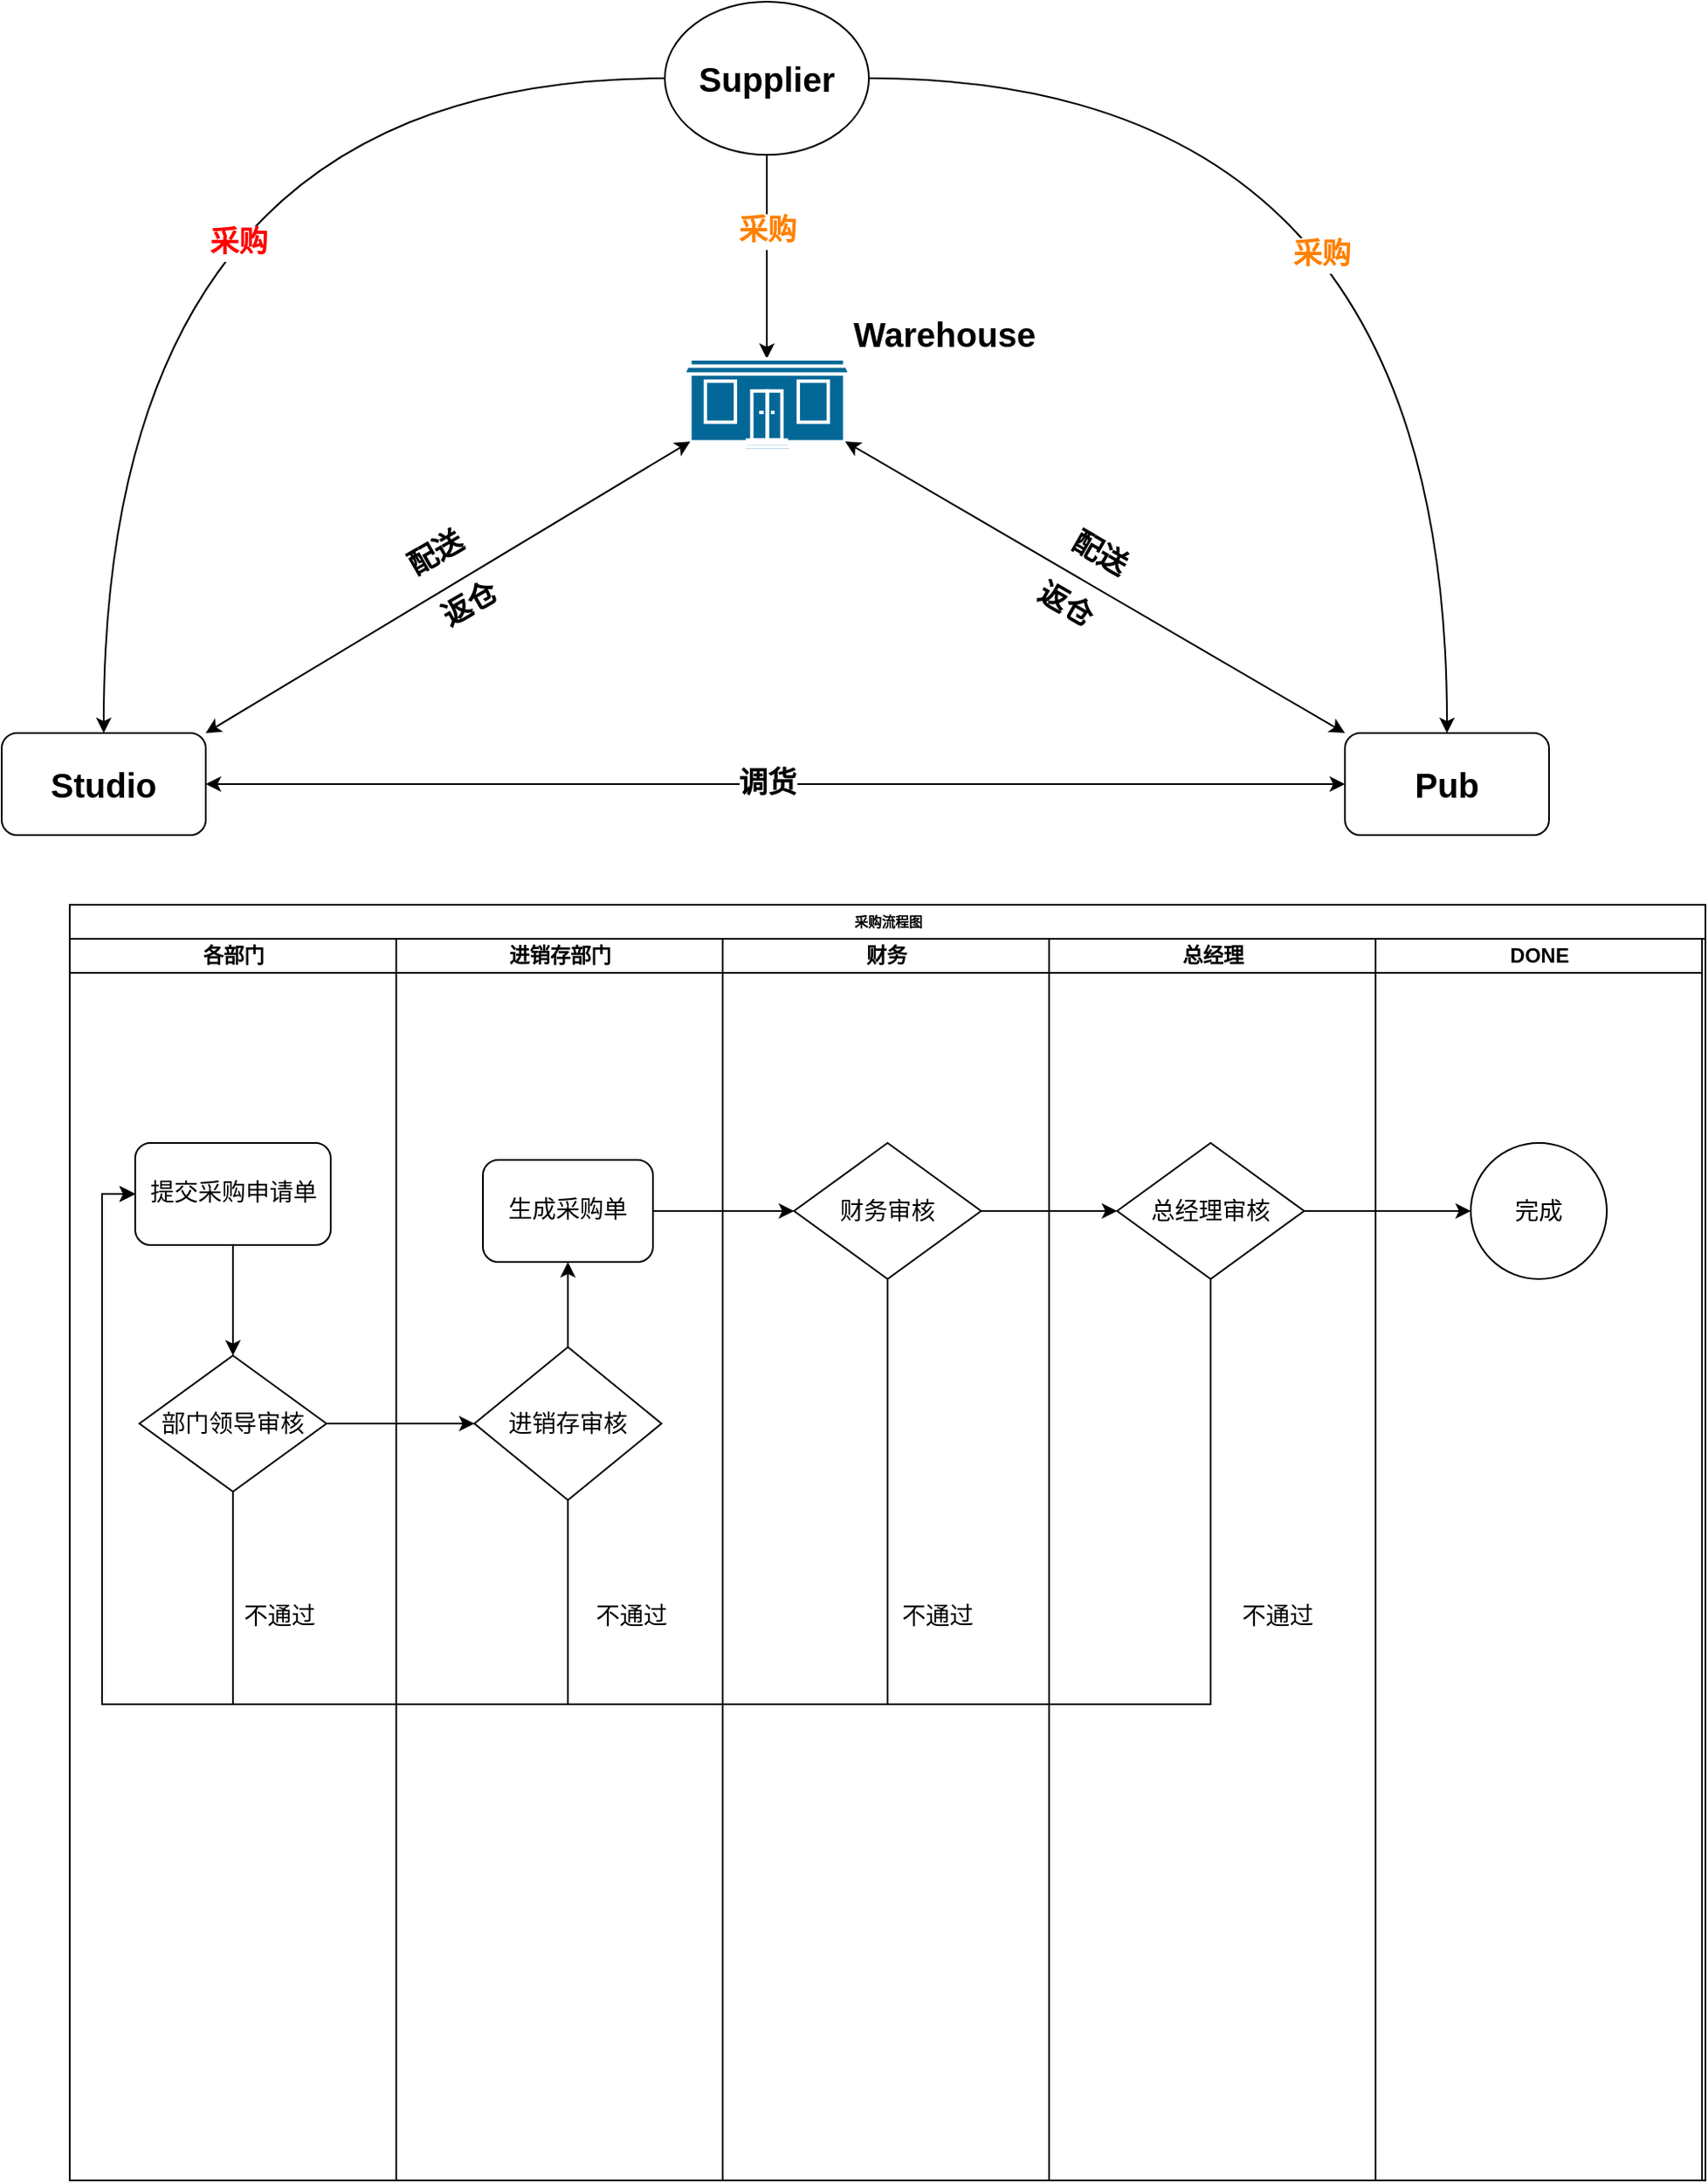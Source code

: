 <mxfile version="12.9.12" type="github">
  <diagram id="5PWfzPO6Jx__woqUqDD8" name="第 1 页">
    <mxGraphModel dx="1038" dy="548" grid="0" gridSize="10" guides="1" tooltips="1" connect="1" arrows="1" fold="1" page="1" pageScale="1" pageWidth="1169" pageHeight="827" math="0" shadow="0">
      <root>
        <mxCell id="0" />
        <mxCell id="1" parent="0" />
        <mxCell id="paidQJaRsskB8B8FcKxI-12" style="edgeStyle=orthogonalEdgeStyle;curved=1;rounded=0;orthogonalLoop=1;jettySize=auto;html=1;exitX=0;exitY=0.5;exitDx=0;exitDy=0;entryX=0.5;entryY=0;entryDx=0;entryDy=0;" parent="1" source="IvzAqMO07szKVlFFw1jY-4" target="IvzAqMO07szKVlFFw1jY-19" edge="1">
          <mxGeometry relative="1" as="geometry" />
        </mxCell>
        <mxCell id="paidQJaRsskB8B8FcKxI-32" value="&lt;font color=&quot;#ff0000&quot;&gt;采购&lt;/font&gt;" style="text;html=1;align=center;verticalAlign=middle;resizable=0;points=[];labelBackgroundColor=#ffffff;fontSize=17;fontStyle=1" parent="paidQJaRsskB8B8FcKxI-12" vertex="1" connectable="0">
          <mxGeometry x="-0.252" y="92" relative="1" as="geometry">
            <mxPoint x="16" y="5" as="offset" />
          </mxGeometry>
        </mxCell>
        <mxCell id="paidQJaRsskB8B8FcKxI-13" style="edgeStyle=orthogonalEdgeStyle;curved=1;rounded=0;orthogonalLoop=1;jettySize=auto;html=1;exitX=1;exitY=0.5;exitDx=0;exitDy=0;entryX=0.5;entryY=0;entryDx=0;entryDy=0;" parent="1" source="IvzAqMO07szKVlFFw1jY-4" target="IvzAqMO07szKVlFFw1jY-13" edge="1">
          <mxGeometry relative="1" as="geometry" />
        </mxCell>
        <mxCell id="paidQJaRsskB8B8FcKxI-33" value="&lt;font&gt;采购&lt;/font&gt;" style="text;html=1;align=center;verticalAlign=middle;resizable=0;points=[];labelBackgroundColor=#ffffff;fontSize=17;fontStyle=1;fontColor=#FF8000;" parent="paidQJaRsskB8B8FcKxI-13" vertex="1" connectable="0">
          <mxGeometry x="-0.207" y="-102" relative="1" as="geometry">
            <mxPoint x="-22" y="2" as="offset" />
          </mxGeometry>
        </mxCell>
        <mxCell id="paidQJaRsskB8B8FcKxI-15" style="edgeStyle=orthogonalEdgeStyle;curved=1;rounded=0;orthogonalLoop=1;jettySize=auto;html=1;exitX=0.5;exitY=1;exitDx=0;exitDy=0;" parent="1" source="IvzAqMO07szKVlFFw1jY-4" target="IvzAqMO07szKVlFFw1jY-5" edge="1">
          <mxGeometry relative="1" as="geometry">
            <Array as="points">
              <mxPoint x="540" y="230" />
              <mxPoint x="540" y="230" />
            </Array>
          </mxGeometry>
        </mxCell>
        <mxCell id="paidQJaRsskB8B8FcKxI-35" value="采购" style="text;html=1;align=center;verticalAlign=middle;resizable=0;points=[];labelBackgroundColor=#ffffff;fontSize=17;fontStyle=1;fontColor=#FF8000;" parent="paidQJaRsskB8B8FcKxI-15" vertex="1" connectable="0">
          <mxGeometry x="-0.247" relative="1" as="geometry">
            <mxPoint as="offset" />
          </mxGeometry>
        </mxCell>
        <mxCell id="IvzAqMO07szKVlFFw1jY-4" value="&lt;b&gt;&lt;font style=&quot;font-size: 20px&quot;&gt;Supplier&lt;/font&gt;&lt;/b&gt;" style="ellipse;whiteSpace=wrap;html=1;" parent="1" vertex="1">
          <mxGeometry x="480" y="70" width="120" height="90" as="geometry" />
        </mxCell>
        <mxCell id="IvzAqMO07szKVlFFw1jY-5" value="&lt;b&gt;&lt;font style=&quot;font-size: 20px&quot;&gt;Warehouse&lt;/font&gt;&lt;/b&gt;" style="shape=mxgraph.cisco.buildings.small_business;html=1;dashed=0;fillColor=#036897;strokeColor=#ffffff;strokeWidth=2;verticalLabelPosition=top;verticalAlign=bottom;align=left;horizontal=1;labelPosition=right;" parent="1" vertex="1">
          <mxGeometry x="491" y="280" width="98" height="54" as="geometry" />
        </mxCell>
        <mxCell id="IvzAqMO07szKVlFFw1jY-13" value="&lt;font style=&quot;font-size: 20px&quot;&gt;Pub&lt;/font&gt;" style="rounded=1;whiteSpace=wrap;html=1;fontStyle=1" parent="1" vertex="1">
          <mxGeometry x="880" y="500" width="120" height="60" as="geometry" />
        </mxCell>
        <mxCell id="IvzAqMO07szKVlFFw1jY-19" value="&lt;font style=&quot;font-size: 20px&quot;&gt;Studio&lt;/font&gt;" style="rounded=1;whiteSpace=wrap;html=1;fontStyle=1" parent="1" vertex="1">
          <mxGeometry x="90" y="500" width="120" height="60" as="geometry" />
        </mxCell>
        <mxCell id="paidQJaRsskB8B8FcKxI-9" value="" style="endArrow=classic;startArrow=classic;html=1;exitX=1;exitY=0.5;exitDx=0;exitDy=0;entryX=0;entryY=0.5;entryDx=0;entryDy=0;" parent="1" source="IvzAqMO07szKVlFFw1jY-19" target="IvzAqMO07szKVlFFw1jY-13" edge="1">
          <mxGeometry width="50" height="50" relative="1" as="geometry">
            <mxPoint x="524" y="530" as="sourcePoint" />
            <mxPoint x="600" y="530" as="targetPoint" />
          </mxGeometry>
        </mxCell>
        <mxCell id="paidQJaRsskB8B8FcKxI-29" value="&lt;font style=&quot;font-size: 17px&quot;&gt;&lt;b&gt;调货&lt;/b&gt;&lt;/font&gt;" style="text;html=1;align=center;verticalAlign=middle;resizable=0;points=[];labelBackgroundColor=#ffffff;horizontal=1;" parent="paidQJaRsskB8B8FcKxI-9" vertex="1" connectable="0">
          <mxGeometry x="0.037" y="-1" relative="1" as="geometry">
            <mxPoint x="-17.5" y="-1" as="offset" />
          </mxGeometry>
        </mxCell>
        <mxCell id="paidQJaRsskB8B8FcKxI-23" value="" style="endArrow=classic;startArrow=classic;html=1;exitX=0.97;exitY=0.9;exitDx=0;exitDy=0;exitPerimeter=0;entryX=0;entryY=0;entryDx=0;entryDy=0;" parent="1" source="IvzAqMO07szKVlFFw1jY-5" target="IvzAqMO07szKVlFFw1jY-13" edge="1">
          <mxGeometry width="50" height="50" relative="1" as="geometry">
            <mxPoint x="730" y="430" as="sourcePoint" />
            <mxPoint x="780" y="380" as="targetPoint" />
          </mxGeometry>
        </mxCell>
        <mxCell id="paidQJaRsskB8B8FcKxI-31" value="配送" style="text;html=1;align=center;verticalAlign=middle;resizable=0;points=[];autosize=1;fontStyle=1;fontSize=17;rotation=30;" parent="1" vertex="1">
          <mxGeometry x="710" y="380" width="50" height="30" as="geometry" />
        </mxCell>
        <mxCell id="paidQJaRsskB8B8FcKxI-37" value="返仓" style="text;html=1;align=center;verticalAlign=middle;resizable=0;points=[];autosize=1;fontStyle=1;fontSize=17;rotation=30;" parent="1" vertex="1">
          <mxGeometry x="690" y="410" width="50" height="30" as="geometry" />
        </mxCell>
        <mxCell id="paidQJaRsskB8B8FcKxI-30" value="配送" style="text;html=1;align=center;verticalAlign=middle;resizable=0;points=[];autosize=1;fontStyle=1;fontSize=17;rotation=-30;" parent="1" vertex="1">
          <mxGeometry x="320" y="380" width="50" height="30" as="geometry" />
        </mxCell>
        <mxCell id="paidQJaRsskB8B8FcKxI-39" value="" style="group" parent="1" vertex="1" connectable="0">
          <mxGeometry x="340" y="410" width="50" height="30" as="geometry" />
        </mxCell>
        <mxCell id="paidQJaRsskB8B8FcKxI-22" value="" style="endArrow=classic;startArrow=classic;html=1;entryX=0.04;entryY=0.9;entryDx=0;entryDy=0;entryPerimeter=0;exitX=1;exitY=0;exitDx=0;exitDy=0;" parent="paidQJaRsskB8B8FcKxI-39" source="IvzAqMO07szKVlFFw1jY-19" target="IvzAqMO07szKVlFFw1jY-5" edge="1">
          <mxGeometry width="50" height="50" relative="1" as="geometry">
            <mxPoint x="-30" y="40" as="sourcePoint" />
            <mxPoint x="20" y="-10" as="targetPoint" />
          </mxGeometry>
        </mxCell>
        <mxCell id="paidQJaRsskB8B8FcKxI-36" value="返仓" style="text;html=1;align=center;verticalAlign=middle;resizable=0;points=[];autosize=1;fontStyle=1;fontSize=17;rotation=-30;" parent="paidQJaRsskB8B8FcKxI-39" vertex="1">
          <mxGeometry width="50" height="30" as="geometry" />
        </mxCell>
        <mxCell id="ssmvnQJbBFKJemoLIA-i-1" value="采购流程图" style="swimlane;html=1;childLayout=stackLayout;startSize=20;rounded=0;shadow=0;labelBackgroundColor=none;strokeWidth=1;fontFamily=Verdana;fontSize=8;align=center;" vertex="1" parent="1">
          <mxGeometry x="130" y="601" width="962" height="750" as="geometry" />
        </mxCell>
        <mxCell id="ssmvnQJbBFKJemoLIA-i-2" value="各部门" style="swimlane;html=1;startSize=20;" vertex="1" parent="ssmvnQJbBFKJemoLIA-i-1">
          <mxGeometry y="20" width="192" height="730" as="geometry" />
        </mxCell>
        <mxCell id="ssmvnQJbBFKJemoLIA-i-3" style="edgeStyle=orthogonalEdgeStyle;rounded=0;orthogonalLoop=1;jettySize=auto;html=1;exitX=0.5;exitY=1;exitDx=0;exitDy=0;entryX=0.5;entryY=0;entryDx=0;entryDy=0;" edge="1" parent="ssmvnQJbBFKJemoLIA-i-2" source="ssmvnQJbBFKJemoLIA-i-4" target="ssmvnQJbBFKJemoLIA-i-6">
          <mxGeometry relative="1" as="geometry" />
        </mxCell>
        <mxCell id="ssmvnQJbBFKJemoLIA-i-4" value="提交采购申请单" style="rounded=1;whiteSpace=wrap;html=1;shadow=0;labelBackgroundColor=none;strokeWidth=1;fontFamily=Verdana;fontSize=14;align=center;fontStyle=0" vertex="1" parent="ssmvnQJbBFKJemoLIA-i-2">
          <mxGeometry x="38.5" y="120" width="115" height="60" as="geometry" />
        </mxCell>
        <mxCell id="ssmvnQJbBFKJemoLIA-i-5" style="edgeStyle=orthogonalEdgeStyle;rounded=0;orthogonalLoop=1;jettySize=auto;html=1;exitX=0.5;exitY=1;exitDx=0;exitDy=0;entryX=0;entryY=0.5;entryDx=0;entryDy=0;fontSize=14;" edge="1" parent="ssmvnQJbBFKJemoLIA-i-2" source="ssmvnQJbBFKJemoLIA-i-6" target="ssmvnQJbBFKJemoLIA-i-4">
          <mxGeometry relative="1" as="geometry">
            <Array as="points">
              <mxPoint x="96" y="450" />
              <mxPoint x="19" y="450" />
              <mxPoint x="19" y="150" />
            </Array>
          </mxGeometry>
        </mxCell>
        <mxCell id="ssmvnQJbBFKJemoLIA-i-6" value="部门领导审核" style="rhombus;whiteSpace=wrap;html=1;fontStyle=0;fontSize=14;" vertex="1" parent="ssmvnQJbBFKJemoLIA-i-2">
          <mxGeometry x="41" y="245" width="110" height="80" as="geometry" />
        </mxCell>
        <mxCell id="ssmvnQJbBFKJemoLIA-i-7" value="不通过" style="text;html=1;align=center;verticalAlign=middle;resizable=0;points=[];autosize=1;fontSize=14;" vertex="1" parent="ssmvnQJbBFKJemoLIA-i-2">
          <mxGeometry x="93" y="388" width="60" height="20" as="geometry" />
        </mxCell>
        <mxCell id="ssmvnQJbBFKJemoLIA-i-8" value="进销存部门" style="swimlane;html=1;startSize=20;flipH=1;flipV=0;" vertex="1" parent="ssmvnQJbBFKJemoLIA-i-1">
          <mxGeometry x="192" y="20" width="192" height="730" as="geometry" />
        </mxCell>
        <mxCell id="ssmvnQJbBFKJemoLIA-i-9" value="生成采购单" style="rounded=1;whiteSpace=wrap;html=1;shadow=0;labelBackgroundColor=none;strokeWidth=1;fontFamily=Verdana;fontSize=14;align=center;fontStyle=0" vertex="1" parent="ssmvnQJbBFKJemoLIA-i-8">
          <mxGeometry x="51" y="130" width="100" height="60" as="geometry" />
        </mxCell>
        <mxCell id="ssmvnQJbBFKJemoLIA-i-10" style="edgeStyle=orthogonalEdgeStyle;rounded=0;orthogonalLoop=1;jettySize=auto;html=1;exitX=0.5;exitY=0;exitDx=0;exitDy=0;fontSize=14;" edge="1" parent="ssmvnQJbBFKJemoLIA-i-8" source="ssmvnQJbBFKJemoLIA-i-11" target="ssmvnQJbBFKJemoLIA-i-9">
          <mxGeometry relative="1" as="geometry" />
        </mxCell>
        <mxCell id="ssmvnQJbBFKJemoLIA-i-11" value="进销存审核" style="rhombus;whiteSpace=wrap;html=1;fontStyle=0;fontSize=14;" vertex="1" parent="ssmvnQJbBFKJemoLIA-i-8">
          <mxGeometry x="46" y="240" width="110" height="90" as="geometry" />
        </mxCell>
        <mxCell id="ssmvnQJbBFKJemoLIA-i-12" value="不通过" style="text;html=1;align=center;verticalAlign=middle;resizable=0;points=[];autosize=1;fontSize=14;" vertex="1" parent="ssmvnQJbBFKJemoLIA-i-8">
          <mxGeometry x="108" y="388" width="60" height="20" as="geometry" />
        </mxCell>
        <mxCell id="ssmvnQJbBFKJemoLIA-i-13" value="财务" style="swimlane;html=1;startSize=20;" vertex="1" parent="ssmvnQJbBFKJemoLIA-i-1">
          <mxGeometry x="384" y="20" width="192" height="730" as="geometry" />
        </mxCell>
        <mxCell id="ssmvnQJbBFKJemoLIA-i-14" value="财务审核" style="rhombus;whiteSpace=wrap;html=1;fontStyle=0;fontSize=14;" vertex="1" parent="ssmvnQJbBFKJemoLIA-i-13">
          <mxGeometry x="42" y="120" width="110" height="80" as="geometry" />
        </mxCell>
        <mxCell id="ssmvnQJbBFKJemoLIA-i-15" value="不通过" style="text;html=1;align=center;verticalAlign=middle;resizable=0;points=[];autosize=1;fontSize=14;" vertex="1" parent="ssmvnQJbBFKJemoLIA-i-13">
          <mxGeometry x="96" y="388" width="60" height="20" as="geometry" />
        </mxCell>
        <mxCell id="ssmvnQJbBFKJemoLIA-i-16" value="总经理" style="swimlane;html=1;startSize=20;" vertex="1" parent="ssmvnQJbBFKJemoLIA-i-1">
          <mxGeometry x="576" y="20" width="192" height="730" as="geometry" />
        </mxCell>
        <mxCell id="ssmvnQJbBFKJemoLIA-i-17" value="总经理审核" style="rhombus;whiteSpace=wrap;html=1;fontStyle=0;fontSize=14;" vertex="1" parent="ssmvnQJbBFKJemoLIA-i-16">
          <mxGeometry x="40" y="120" width="110" height="80" as="geometry" />
        </mxCell>
        <mxCell id="ssmvnQJbBFKJemoLIA-i-18" value="不通过" style="text;html=1;align=center;verticalAlign=middle;resizable=0;points=[];autosize=1;fontSize=14;" vertex="1" parent="ssmvnQJbBFKJemoLIA-i-16">
          <mxGeometry x="104" y="388" width="60" height="20" as="geometry" />
        </mxCell>
        <mxCell id="ssmvnQJbBFKJemoLIA-i-19" value="DONE" style="swimlane;html=1;startSize=20;" vertex="1" parent="ssmvnQJbBFKJemoLIA-i-1">
          <mxGeometry x="768" y="20" width="192" height="730" as="geometry" />
        </mxCell>
        <mxCell id="ssmvnQJbBFKJemoLIA-i-20" value="&lt;span style=&quot;font-size: 14px;&quot;&gt;完成&lt;/span&gt;" style="ellipse;whiteSpace=wrap;html=1;aspect=fixed;fontStyle=0;fontSize=14;" vertex="1" parent="ssmvnQJbBFKJemoLIA-i-19">
          <mxGeometry x="56" y="120" width="80" height="80" as="geometry" />
        </mxCell>
        <mxCell id="ssmvnQJbBFKJemoLIA-i-21" style="edgeStyle=orthogonalEdgeStyle;rounded=0;orthogonalLoop=1;jettySize=auto;html=1;exitX=1;exitY=0.5;exitDx=0;exitDy=0;entryX=0;entryY=0.5;entryDx=0;entryDy=0;" edge="1" parent="ssmvnQJbBFKJemoLIA-i-1" source="ssmvnQJbBFKJemoLIA-i-9" target="ssmvnQJbBFKJemoLIA-i-14">
          <mxGeometry relative="1" as="geometry" />
        </mxCell>
        <mxCell id="ssmvnQJbBFKJemoLIA-i-22" style="edgeStyle=orthogonalEdgeStyle;rounded=0;orthogonalLoop=1;jettySize=auto;html=1;exitX=1;exitY=0.5;exitDx=0;exitDy=0;entryX=0;entryY=0.5;entryDx=0;entryDy=0;" edge="1" parent="ssmvnQJbBFKJemoLIA-i-1" source="ssmvnQJbBFKJemoLIA-i-14" target="ssmvnQJbBFKJemoLIA-i-17">
          <mxGeometry relative="1" as="geometry" />
        </mxCell>
        <mxCell id="ssmvnQJbBFKJemoLIA-i-23" style="edgeStyle=orthogonalEdgeStyle;rounded=0;orthogonalLoop=1;jettySize=auto;html=1;exitX=1;exitY=0.5;exitDx=0;exitDy=0;entryX=0;entryY=0.5;entryDx=0;entryDy=0;" edge="1" parent="ssmvnQJbBFKJemoLIA-i-1" source="ssmvnQJbBFKJemoLIA-i-17" target="ssmvnQJbBFKJemoLIA-i-20">
          <mxGeometry relative="1" as="geometry" />
        </mxCell>
        <mxCell id="ssmvnQJbBFKJemoLIA-i-24" style="edgeStyle=orthogonalEdgeStyle;rounded=0;orthogonalLoop=1;jettySize=auto;html=1;exitX=1;exitY=0.5;exitDx=0;exitDy=0;entryX=0;entryY=0.5;entryDx=0;entryDy=0;fontSize=14;" edge="1" parent="ssmvnQJbBFKJemoLIA-i-1" source="ssmvnQJbBFKJemoLIA-i-6" target="ssmvnQJbBFKJemoLIA-i-11">
          <mxGeometry relative="1" as="geometry" />
        </mxCell>
        <mxCell id="ssmvnQJbBFKJemoLIA-i-25" style="edgeStyle=orthogonalEdgeStyle;rounded=0;orthogonalLoop=1;jettySize=auto;html=1;exitX=0.5;exitY=1;exitDx=0;exitDy=0;fontSize=14;entryX=0;entryY=0.5;entryDx=0;entryDy=0;" edge="1" parent="ssmvnQJbBFKJemoLIA-i-1" source="ssmvnQJbBFKJemoLIA-i-14" target="ssmvnQJbBFKJemoLIA-i-4">
          <mxGeometry relative="1" as="geometry">
            <mxPoint x="270" y="480" as="targetPoint" />
            <Array as="points">
              <mxPoint x="481" y="470" />
              <mxPoint x="19" y="470" />
              <mxPoint x="19" y="170" />
            </Array>
          </mxGeometry>
        </mxCell>
        <mxCell id="ssmvnQJbBFKJemoLIA-i-26" style="edgeStyle=orthogonalEdgeStyle;rounded=0;orthogonalLoop=1;jettySize=auto;html=1;exitX=0.5;exitY=1;exitDx=0;exitDy=0;entryX=0;entryY=0.5;entryDx=0;entryDy=0;fontSize=14;" edge="1" parent="ssmvnQJbBFKJemoLIA-i-1" source="ssmvnQJbBFKJemoLIA-i-17" target="ssmvnQJbBFKJemoLIA-i-4">
          <mxGeometry relative="1" as="geometry">
            <Array as="points">
              <mxPoint x="671" y="470" />
              <mxPoint x="19" y="470" />
              <mxPoint x="19" y="170" />
            </Array>
          </mxGeometry>
        </mxCell>
        <mxCell id="ssmvnQJbBFKJemoLIA-i-27" style="edgeStyle=orthogonalEdgeStyle;rounded=0;orthogonalLoop=1;jettySize=auto;html=1;exitX=0.5;exitY=1;exitDx=0;exitDy=0;entryX=0;entryY=0.5;entryDx=0;entryDy=0;fontSize=14;" edge="1" parent="ssmvnQJbBFKJemoLIA-i-1" source="ssmvnQJbBFKJemoLIA-i-11" target="ssmvnQJbBFKJemoLIA-i-4">
          <mxGeometry relative="1" as="geometry">
            <Array as="points">
              <mxPoint x="293" y="470" />
              <mxPoint x="19" y="470" />
              <mxPoint x="19" y="170" />
            </Array>
          </mxGeometry>
        </mxCell>
      </root>
    </mxGraphModel>
  </diagram>
</mxfile>
